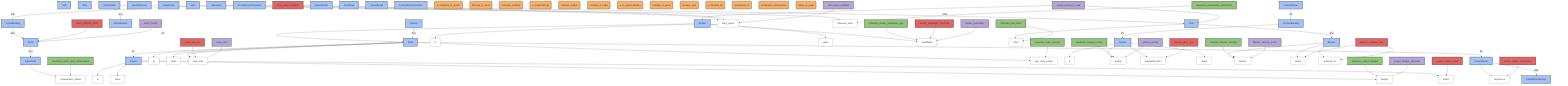 graph TD
    %% Entity Definitions (Blue)
    E0[Project]:::entity
    E1[Team]:::entity
    E2[Worker]:::entity
    E3[Feature]:::entity
    E4[Skill]:::entity
    E5[Role]:::entity
    E6[ProductOwner]:::entity
    E7[ScrumMaster]:::entity
    E8[ProductBacklog]:::entity
    E9[Sprint]:::entity
    E10[SprintPlanning]:::entity
    E11[DailyScrum]:::entity
    E12[SprintReview]:::entity
    E13[SprintRetrospective]:::entity
    E14[SprintBacklog]:::entity
    E15[SprintGoal]:::entity
    E16[Epic]:::entity
    E17[UserStory]:::entity
    E18[Task]:::entity
    E19[DevelopmentSnapshot]:::entity
    E20[Blocker]:::entity
    E21[Stakeholder]:::entity
    E22[Velocity]:::entity
    E23[ReleasePlan]:::entity
    E24[Roadmap]:::entity
    E25[ScrumBoard]:::entity
    E26[FeatureDocumentation]:::entity

    %% Attribute Definitions (White)
    A_E0_id[id]:::attribute
    A_E0_name[name]:::attribute
    A_E0_budget[budget]:::attribute
    A_E0_status[status]:::attribute

    A_E1_id[id]:::attribute
    A_E1_name[name]:::attribute
    A_E1_team_size[team_size]:::attribute
    A_E1_avg_story_points[avg._story_points]:::attribute

    A_E2_id[id]:::attribute
    A_E2_name[name]:::attribute
    A_E2_availability[availability]:::attribute

    A_E3_id[id]:::attribute
    A_E3_priority[priority]:::attribute
    A_E3_estimated_effort[estimated_effort]:::attribute
    A_E3_status[status]:::attribute

    A_E7_experience[experience]:::attribute

    A_E15_achievement_status[achievement_status]:::attribute

    A_E17_story_points[story_points]:::attribute

    A_E18_effort[effort]:::attribute

    A_E20_severity[severity]:::attribute
    A_E20_status[status]:::attribute
    A_E20_resolved_on[resolved_on]:::attribute

    A_E21_influence_level[influence_level]:::attribute

    %% Connect Entities to their Attributes
    E0 --> A_E0_id
    E0 --> A_E0_name
    E0 --> A_E0_budget
    E0 --> A_E0_status

    E1 --> A_E1_id
    E1 --> A_E1_name
    E1 --> A_E1_team_size
    E1 --> A_E1_avg_story_points

    E2 --> A_E2_id
    E2 --> A_E2_name
    E2 --> A_E2_availability

    E3 --> A_E3_id
    E3 --> A_E3_priority
    E3 --> A_E3_estimated_effort
    E3 --> A_E3_status

    E7 --> A_E7_experience

    E15 --> A_E15_achievement_status

    E17 --> A_E17_story_points

    E18 --> A_E18_effort

    E20 --> A_E20_severity
    E20 --> A_E20_status
    E20 --> A_E20_resolved_on

    E21 --> A_E21_influence_level

    %% Relation Definitions (Orange)
    R1(is_assigned_to_project):::relation
    R2(belongs_to_team):::relation
    R5(manages_backlog):::relation
    R6(is_supported_by):::relation
    R7(contains_feature):::relation
    R10(consists_of_tasks):::relation
    R11(is_in_sprint_backlog):::relation
    R12(belongs_to_sprint):::relation
    R13(pursues_goal):::relation
    R16(is_blocked_by):::relation
    R17(participates_in):::relation
    R18(moderates_retrospective):::relation
    R19(refers_to_team):::relation

    %% Connect Relations to Entities
    E1 -- R1 --> E0
    E2 -- R2 --> E1
    E6 -- R5 --> E8
    E1 -- R6 --> E7
    E8 -- R7 --> E3
    E17 -- R10 --> E18
    E17 -- R11 --> E14
    E14 -- R12 --> E9
    E9 -- R13 --> E15
    E18 -- R16 --> E20
    E21 -- R17 --> E12
    E7 -- R18 --> E13
    E22 -- R19 --> E1

    %% Goal Definitions (Green)
    G0[maximize_team_velocity]:::goal
    G1[minimize_project_budget]:::goal
    G2[maximize_feature_priority]:::goal
    G3[minimize_blocker_severity]:::goal
    G4[maximize_stakeholder_satisfaction]:::goal
    G5[minimize_task_effort]:::goal
    G6[maximize_sprint_goal_achievement]:::goal
    G7[minimize_worker_availability_gap]:::goal

    %% Connect Goals to Entity Attributes
    G0 --> A_E1_avg_story_points
    G1 --> A_E0_budget
    G2 --> A_E3_priority
    G3 --> A_E20_severity
    G4 --> A_E21_influence_level
    G5 --> A_E18_effort
    G6 --> A_E15_achievement_status
    G7 --> A_E2_availability

    %% Condition Definitions (Red)
    C0[project_status_active]:::condition
    C1[team_size_min]:::condition
    C2[worker_availability_threshold]:::condition
    C3[feature_effort_max]:::condition
    C4[sprint_duration_fixed]:::condition
    C5[story_points_positive]:::condition
    C6[blocker_resolved_date]:::condition
    C7[scrum_master_experience]:::condition

    %% Connect Conditions to Entity Attributes
    C0 --> A_E0_status
    C1 --> A_E1_team_size
    C2 --> A_E2_availability
    C3 --> A_E3_estimated_effort
    C4 --> E9
    C5 --> A_E17_story_points
    C6 --> A_E20_status
    C6 --> A_E20_resolved_on
    C7 --> A_E7_experience

    %% Decision Variable Definitions (Purple)
    DV0[assign_worker_to_task]:::decisionvariable
    DV1[feature_priority]:::decisionvariable
    DV2[sprint_length]:::decisionvariable
    DV3[team_size]:::decisionvariable
    DV4[story_point_estimate]:::decisionvariable
    DV5[worker_availability]:::decisionvariable
    DV6[project_budget_allocation]:::decisionvariable
    DV7[blocker_severity_score]:::decisionvariable

    %% Connect Decision Variables to relevant Entities/Attributes
    DV0 --> E2
    DV0 --> E18
    DV1 --> A_E3_priority
    DV2 --> E9
    DV3 --> A_E1_team_size
    DV4 --> A_E17_story_points
    DV5 --> A_E2_availability
    DV6 --> A_E0_budget
    DV7 --> A_E20_severity

    %% Styling
    classDef entity fill:#a4c2f4,stroke:#333,stroke-width:2px;
    classDef attribute fill:#fff,stroke:#666,stroke-width:1px;
    classDef relation fill:#f6b26b,stroke:#333,stroke-width:2px;
    classDef goal fill:#93c47d,stroke:#333,stroke-width:2px;
    classDef condition fill:#e06666,stroke:#333,stroke-width:2px;
    classDef decisionvariable fill:#b4a7d6,stroke:#333,stroke-width:2px;